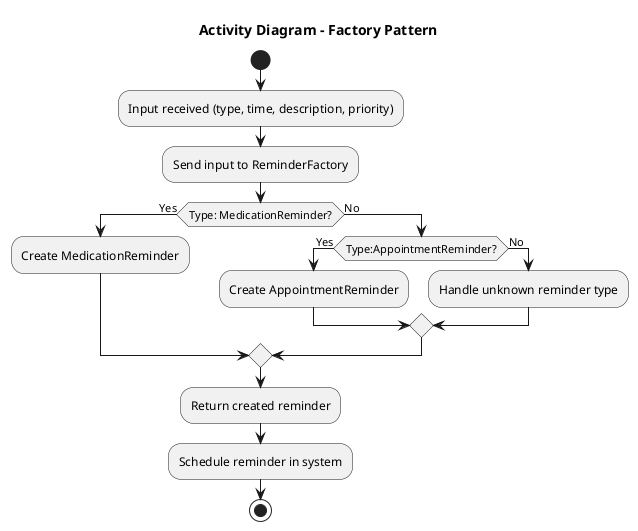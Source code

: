 @startuml
title Activity Diagram - Factory Pattern

start
:Input received (type, time, description, priority);
:Send input to ReminderFactory;
if (Type: MedicationReminder?) then (Yes)
  :Create MedicationReminder;
else (No)
  if (Type:AppointmentReminder?) then (Yes)
    :Create AppointmentReminder;
  else (No)
    :Handle unknown reminder type;
  endif
endif
:Return created reminder;
:Schedule reminder in system;

stop
@enduml
